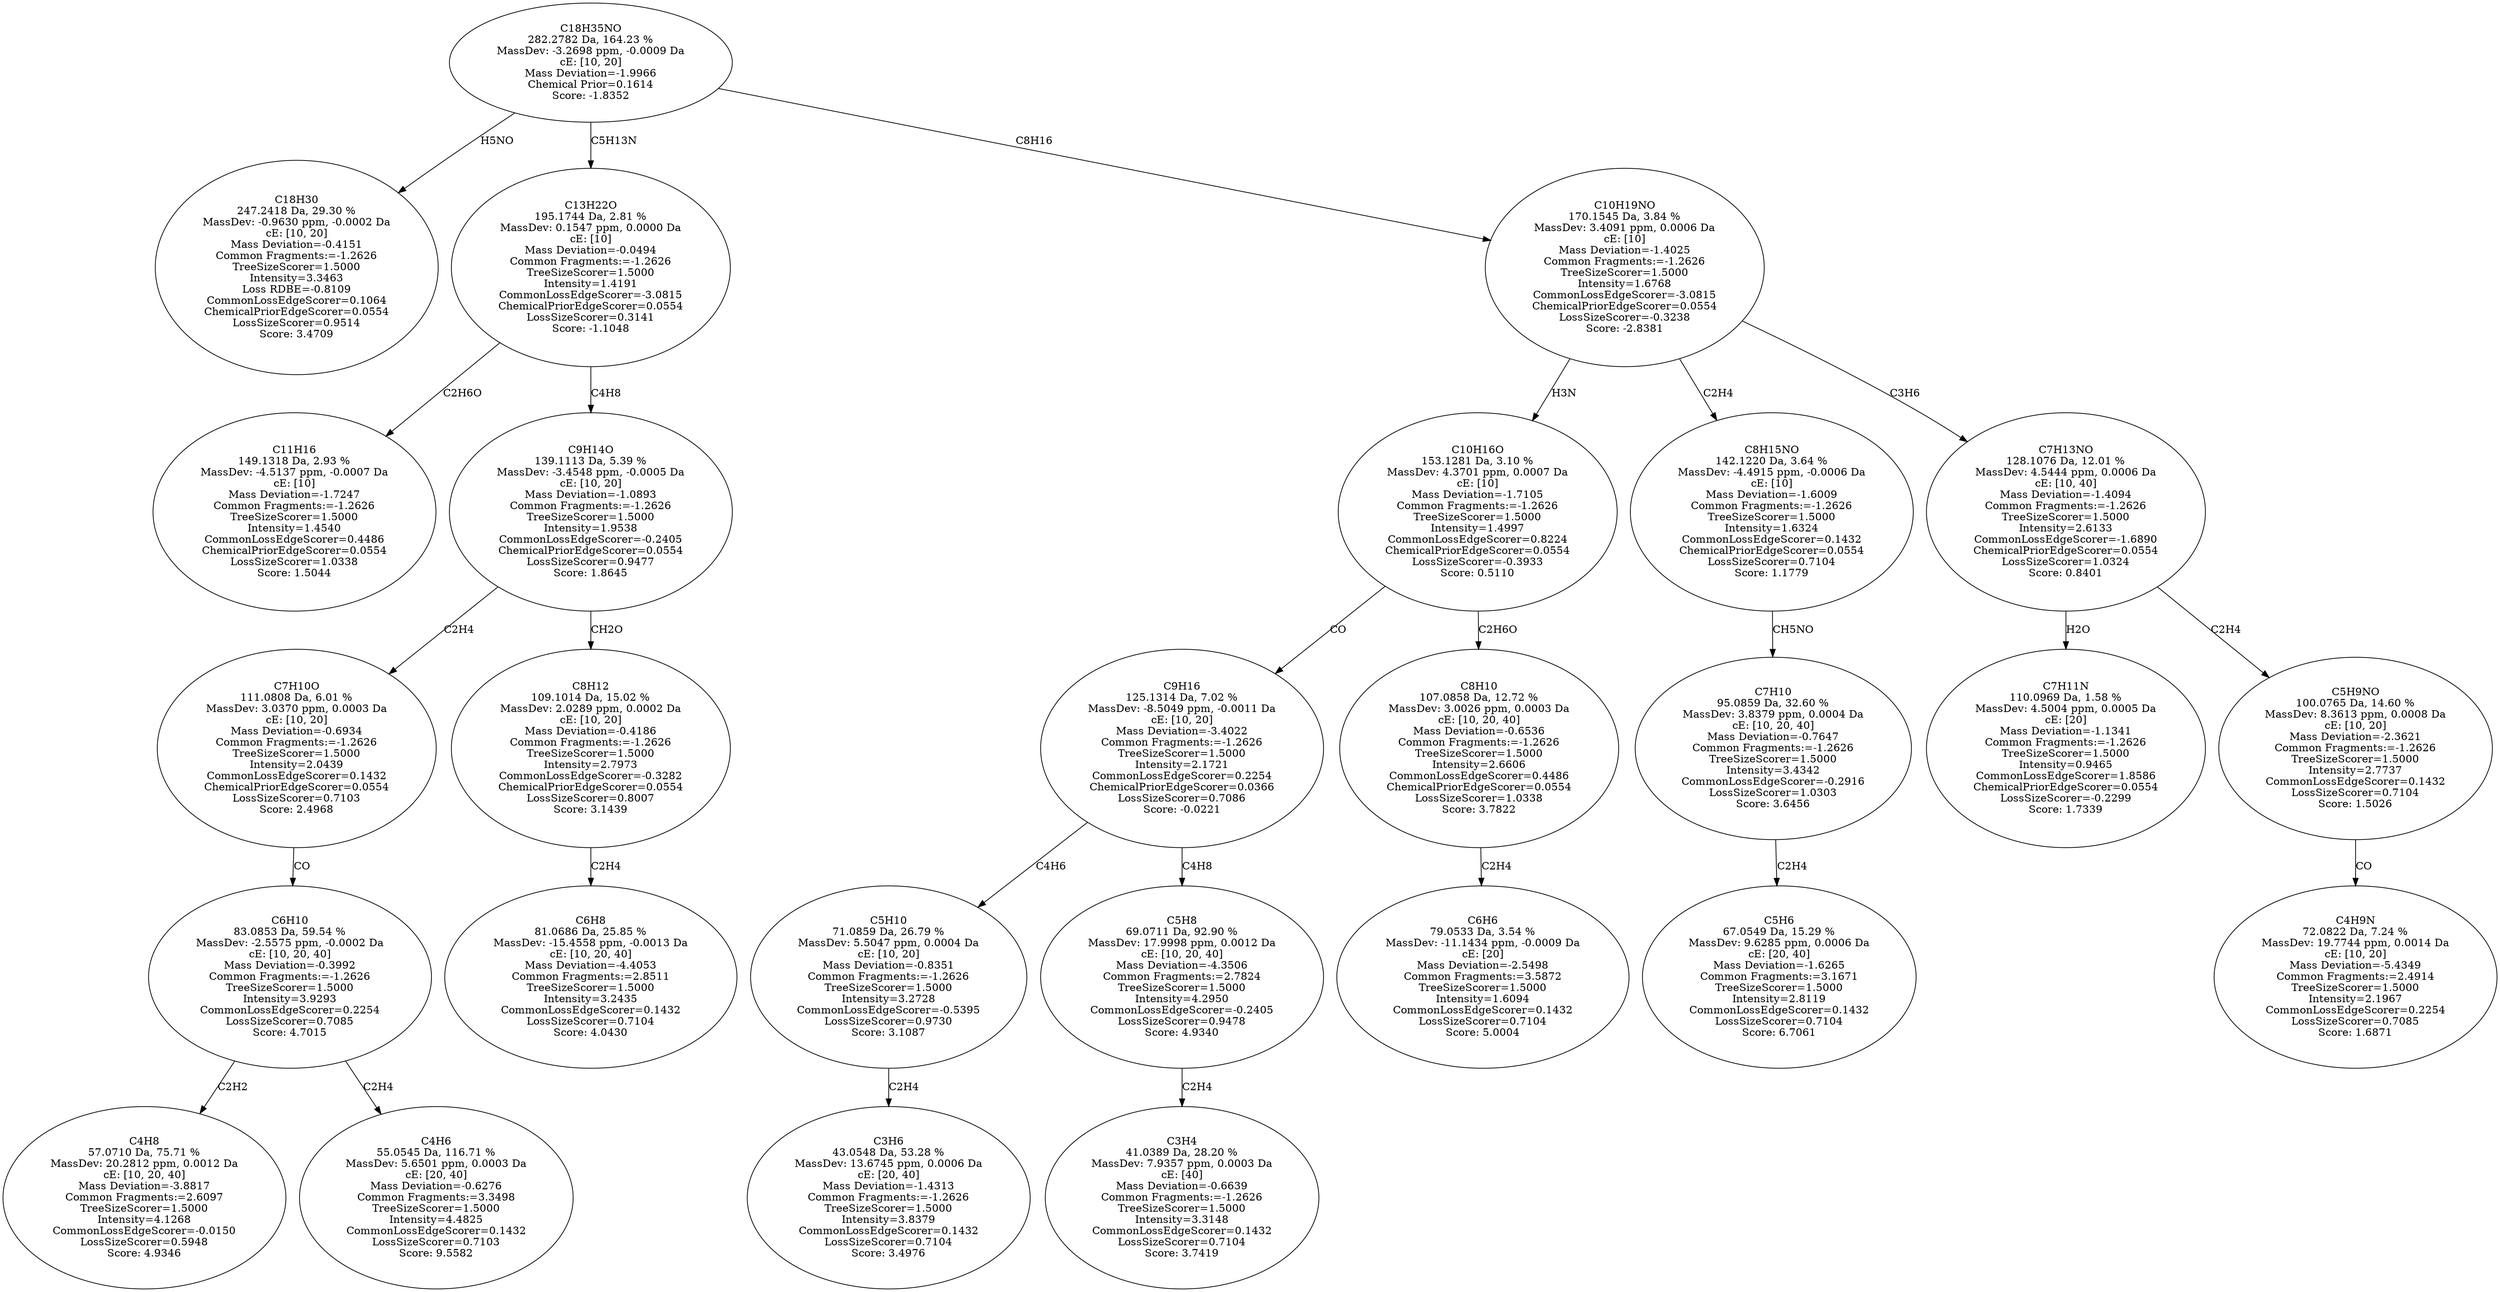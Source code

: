 strict digraph {
v1 [label="C18H30\n247.2418 Da, 29.30 %\nMassDev: -0.9630 ppm, -0.0002 Da\ncE: [10, 20]\nMass Deviation=-0.4151\nCommon Fragments:=-1.2626\nTreeSizeScorer=1.5000\nIntensity=3.3463\nLoss RDBE=-0.8109\nCommonLossEdgeScorer=0.1064\nChemicalPriorEdgeScorer=0.0554\nLossSizeScorer=0.9514\nScore: 3.4709"];
v2 [label="C11H16\n149.1318 Da, 2.93 %\nMassDev: -4.5137 ppm, -0.0007 Da\ncE: [10]\nMass Deviation=-1.7247\nCommon Fragments:=-1.2626\nTreeSizeScorer=1.5000\nIntensity=1.4540\nCommonLossEdgeScorer=0.4486\nChemicalPriorEdgeScorer=0.0554\nLossSizeScorer=1.0338\nScore: 1.5044"];
v3 [label="C4H8\n57.0710 Da, 75.71 %\nMassDev: 20.2812 ppm, 0.0012 Da\ncE: [10, 20, 40]\nMass Deviation=-3.8817\nCommon Fragments:=2.6097\nTreeSizeScorer=1.5000\nIntensity=4.1268\nCommonLossEdgeScorer=-0.0150\nLossSizeScorer=0.5948\nScore: 4.9346"];
v4 [label="C4H6\n55.0545 Da, 116.71 %\nMassDev: 5.6501 ppm, 0.0003 Da\ncE: [20, 40]\nMass Deviation=-0.6276\nCommon Fragments:=3.3498\nTreeSizeScorer=1.5000\nIntensity=4.4825\nCommonLossEdgeScorer=0.1432\nLossSizeScorer=0.7103\nScore: 9.5582"];
v5 [label="C6H10\n83.0853 Da, 59.54 %\nMassDev: -2.5575 ppm, -0.0002 Da\ncE: [10, 20, 40]\nMass Deviation=-0.3992\nCommon Fragments:=-1.2626\nTreeSizeScorer=1.5000\nIntensity=3.9293\nCommonLossEdgeScorer=0.2254\nLossSizeScorer=0.7085\nScore: 4.7015"];
v6 [label="C7H10O\n111.0808 Da, 6.01 %\nMassDev: 3.0370 ppm, 0.0003 Da\ncE: [10, 20]\nMass Deviation=-0.6934\nCommon Fragments:=-1.2626\nTreeSizeScorer=1.5000\nIntensity=2.0439\nCommonLossEdgeScorer=0.1432\nChemicalPriorEdgeScorer=0.0554\nLossSizeScorer=0.7103\nScore: 2.4968"];
v7 [label="C6H8\n81.0686 Da, 25.85 %\nMassDev: -15.4558 ppm, -0.0013 Da\ncE: [10, 20, 40]\nMass Deviation=-4.4053\nCommon Fragments:=2.8511\nTreeSizeScorer=1.5000\nIntensity=3.2435\nCommonLossEdgeScorer=0.1432\nLossSizeScorer=0.7104\nScore: 4.0430"];
v8 [label="C8H12\n109.1014 Da, 15.02 %\nMassDev: 2.0289 ppm, 0.0002 Da\ncE: [10, 20]\nMass Deviation=-0.4186\nCommon Fragments:=-1.2626\nTreeSizeScorer=1.5000\nIntensity=2.7973\nCommonLossEdgeScorer=-0.3282\nChemicalPriorEdgeScorer=0.0554\nLossSizeScorer=0.8007\nScore: 3.1439"];
v9 [label="C9H14O\n139.1113 Da, 5.39 %\nMassDev: -3.4548 ppm, -0.0005 Da\ncE: [10, 20]\nMass Deviation=-1.0893\nCommon Fragments:=-1.2626\nTreeSizeScorer=1.5000\nIntensity=1.9538\nCommonLossEdgeScorer=-0.2405\nChemicalPriorEdgeScorer=0.0554\nLossSizeScorer=0.9477\nScore: 1.8645"];
v10 [label="C13H22O\n195.1744 Da, 2.81 %\nMassDev: 0.1547 ppm, 0.0000 Da\ncE: [10]\nMass Deviation=-0.0494\nCommon Fragments:=-1.2626\nTreeSizeScorer=1.5000\nIntensity=1.4191\nCommonLossEdgeScorer=-3.0815\nChemicalPriorEdgeScorer=0.0554\nLossSizeScorer=0.3141\nScore: -1.1048"];
v11 [label="C3H6\n43.0548 Da, 53.28 %\nMassDev: 13.6745 ppm, 0.0006 Da\ncE: [20, 40]\nMass Deviation=-1.4313\nCommon Fragments:=-1.2626\nTreeSizeScorer=1.5000\nIntensity=3.8379\nCommonLossEdgeScorer=0.1432\nLossSizeScorer=0.7104\nScore: 3.4976"];
v12 [label="C5H10\n71.0859 Da, 26.79 %\nMassDev: 5.5047 ppm, 0.0004 Da\ncE: [10, 20]\nMass Deviation=-0.8351\nCommon Fragments:=-1.2626\nTreeSizeScorer=1.5000\nIntensity=3.2728\nCommonLossEdgeScorer=-0.5395\nLossSizeScorer=0.9730\nScore: 3.1087"];
v13 [label="C3H4\n41.0389 Da, 28.20 %\nMassDev: 7.9357 ppm, 0.0003 Da\ncE: [40]\nMass Deviation=-0.6639\nCommon Fragments:=-1.2626\nTreeSizeScorer=1.5000\nIntensity=3.3148\nCommonLossEdgeScorer=0.1432\nLossSizeScorer=0.7104\nScore: 3.7419"];
v14 [label="C5H8\n69.0711 Da, 92.90 %\nMassDev: 17.9998 ppm, 0.0012 Da\ncE: [10, 20, 40]\nMass Deviation=-4.3506\nCommon Fragments:=2.7824\nTreeSizeScorer=1.5000\nIntensity=4.2950\nCommonLossEdgeScorer=-0.2405\nLossSizeScorer=0.9478\nScore: 4.9340"];
v15 [label="C9H16\n125.1314 Da, 7.02 %\nMassDev: -8.5049 ppm, -0.0011 Da\ncE: [10, 20]\nMass Deviation=-3.4022\nCommon Fragments:=-1.2626\nTreeSizeScorer=1.5000\nIntensity=2.1721\nCommonLossEdgeScorer=0.2254\nChemicalPriorEdgeScorer=0.0366\nLossSizeScorer=0.7086\nScore: -0.0221"];
v16 [label="C6H6\n79.0533 Da, 3.54 %\nMassDev: -11.1434 ppm, -0.0009 Da\ncE: [20]\nMass Deviation=-2.5498\nCommon Fragments:=3.5872\nTreeSizeScorer=1.5000\nIntensity=1.6094\nCommonLossEdgeScorer=0.1432\nLossSizeScorer=0.7104\nScore: 5.0004"];
v17 [label="C8H10\n107.0858 Da, 12.72 %\nMassDev: 3.0026 ppm, 0.0003 Da\ncE: [10, 20, 40]\nMass Deviation=-0.6536\nCommon Fragments:=-1.2626\nTreeSizeScorer=1.5000\nIntensity=2.6606\nCommonLossEdgeScorer=0.4486\nChemicalPriorEdgeScorer=0.0554\nLossSizeScorer=1.0338\nScore: 3.7822"];
v18 [label="C10H16O\n153.1281 Da, 3.10 %\nMassDev: 4.3701 ppm, 0.0007 Da\ncE: [10]\nMass Deviation=-1.7105\nCommon Fragments:=-1.2626\nTreeSizeScorer=1.5000\nIntensity=1.4997\nCommonLossEdgeScorer=0.8224\nChemicalPriorEdgeScorer=0.0554\nLossSizeScorer=-0.3933\nScore: 0.5110"];
v19 [label="C5H6\n67.0549 Da, 15.29 %\nMassDev: 9.6285 ppm, 0.0006 Da\ncE: [20, 40]\nMass Deviation=-1.6265\nCommon Fragments:=3.1671\nTreeSizeScorer=1.5000\nIntensity=2.8119\nCommonLossEdgeScorer=0.1432\nLossSizeScorer=0.7104\nScore: 6.7061"];
v20 [label="C7H10\n95.0859 Da, 32.60 %\nMassDev: 3.8379 ppm, 0.0004 Da\ncE: [10, 20, 40]\nMass Deviation=-0.7647\nCommon Fragments:=-1.2626\nTreeSizeScorer=1.5000\nIntensity=3.4342\nCommonLossEdgeScorer=-0.2916\nLossSizeScorer=1.0303\nScore: 3.6456"];
v21 [label="C8H15NO\n142.1220 Da, 3.64 %\nMassDev: -4.4915 ppm, -0.0006 Da\ncE: [10]\nMass Deviation=-1.6009\nCommon Fragments:=-1.2626\nTreeSizeScorer=1.5000\nIntensity=1.6324\nCommonLossEdgeScorer=0.1432\nChemicalPriorEdgeScorer=0.0554\nLossSizeScorer=0.7104\nScore: 1.1779"];
v22 [label="C7H11N\n110.0969 Da, 1.58 %\nMassDev: 4.5004 ppm, 0.0005 Da\ncE: [20]\nMass Deviation=-1.1341\nCommon Fragments:=-1.2626\nTreeSizeScorer=1.5000\nIntensity=0.9465\nCommonLossEdgeScorer=1.8586\nChemicalPriorEdgeScorer=0.0554\nLossSizeScorer=-0.2299\nScore: 1.7339"];
v23 [label="C4H9N\n72.0822 Da, 7.24 %\nMassDev: 19.7744 ppm, 0.0014 Da\ncE: [10, 20]\nMass Deviation=-5.4349\nCommon Fragments:=2.4914\nTreeSizeScorer=1.5000\nIntensity=2.1967\nCommonLossEdgeScorer=0.2254\nLossSizeScorer=0.7085\nScore: 1.6871"];
v24 [label="C5H9NO\n100.0765 Da, 14.60 %\nMassDev: 8.3613 ppm, 0.0008 Da\ncE: [10, 20]\nMass Deviation=-2.3621\nCommon Fragments:=-1.2626\nTreeSizeScorer=1.5000\nIntensity=2.7737\nCommonLossEdgeScorer=0.1432\nLossSizeScorer=0.7104\nScore: 1.5026"];
v25 [label="C7H13NO\n128.1076 Da, 12.01 %\nMassDev: 4.5444 ppm, 0.0006 Da\ncE: [10, 40]\nMass Deviation=-1.4094\nCommon Fragments:=-1.2626\nTreeSizeScorer=1.5000\nIntensity=2.6133\nCommonLossEdgeScorer=-1.6890\nChemicalPriorEdgeScorer=0.0554\nLossSizeScorer=1.0324\nScore: 0.8401"];
v26 [label="C10H19NO\n170.1545 Da, 3.84 %\nMassDev: 3.4091 ppm, 0.0006 Da\ncE: [10]\nMass Deviation=-1.4025\nCommon Fragments:=-1.2626\nTreeSizeScorer=1.5000\nIntensity=1.6768\nCommonLossEdgeScorer=-3.0815\nChemicalPriorEdgeScorer=0.0554\nLossSizeScorer=-0.3238\nScore: -2.8381"];
v27 [label="C18H35NO\n282.2782 Da, 164.23 %\nMassDev: -3.2698 ppm, -0.0009 Da\ncE: [10, 20]\nMass Deviation=-1.9966\nChemical Prior=0.1614\nScore: -1.8352"];
v27 -> v1 [label="H5NO"];
v10 -> v2 [label="C2H6O"];
v5 -> v3 [label="C2H2"];
v5 -> v4 [label="C2H4"];
v6 -> v5 [label="CO"];
v9 -> v6 [label="C2H4"];
v8 -> v7 [label="C2H4"];
v9 -> v8 [label="CH2O"];
v10 -> v9 [label="C4H8"];
v27 -> v10 [label="C5H13N"];
v12 -> v11 [label="C2H4"];
v15 -> v12 [label="C4H6"];
v14 -> v13 [label="C2H4"];
v15 -> v14 [label="C4H8"];
v18 -> v15 [label="CO"];
v17 -> v16 [label="C2H4"];
v18 -> v17 [label="C2H6O"];
v26 -> v18 [label="H3N"];
v20 -> v19 [label="C2H4"];
v21 -> v20 [label="CH5NO"];
v26 -> v21 [label="C2H4"];
v25 -> v22 [label="H2O"];
v24 -> v23 [label="CO"];
v25 -> v24 [label="C2H4"];
v26 -> v25 [label="C3H6"];
v27 -> v26 [label="C8H16"];
}